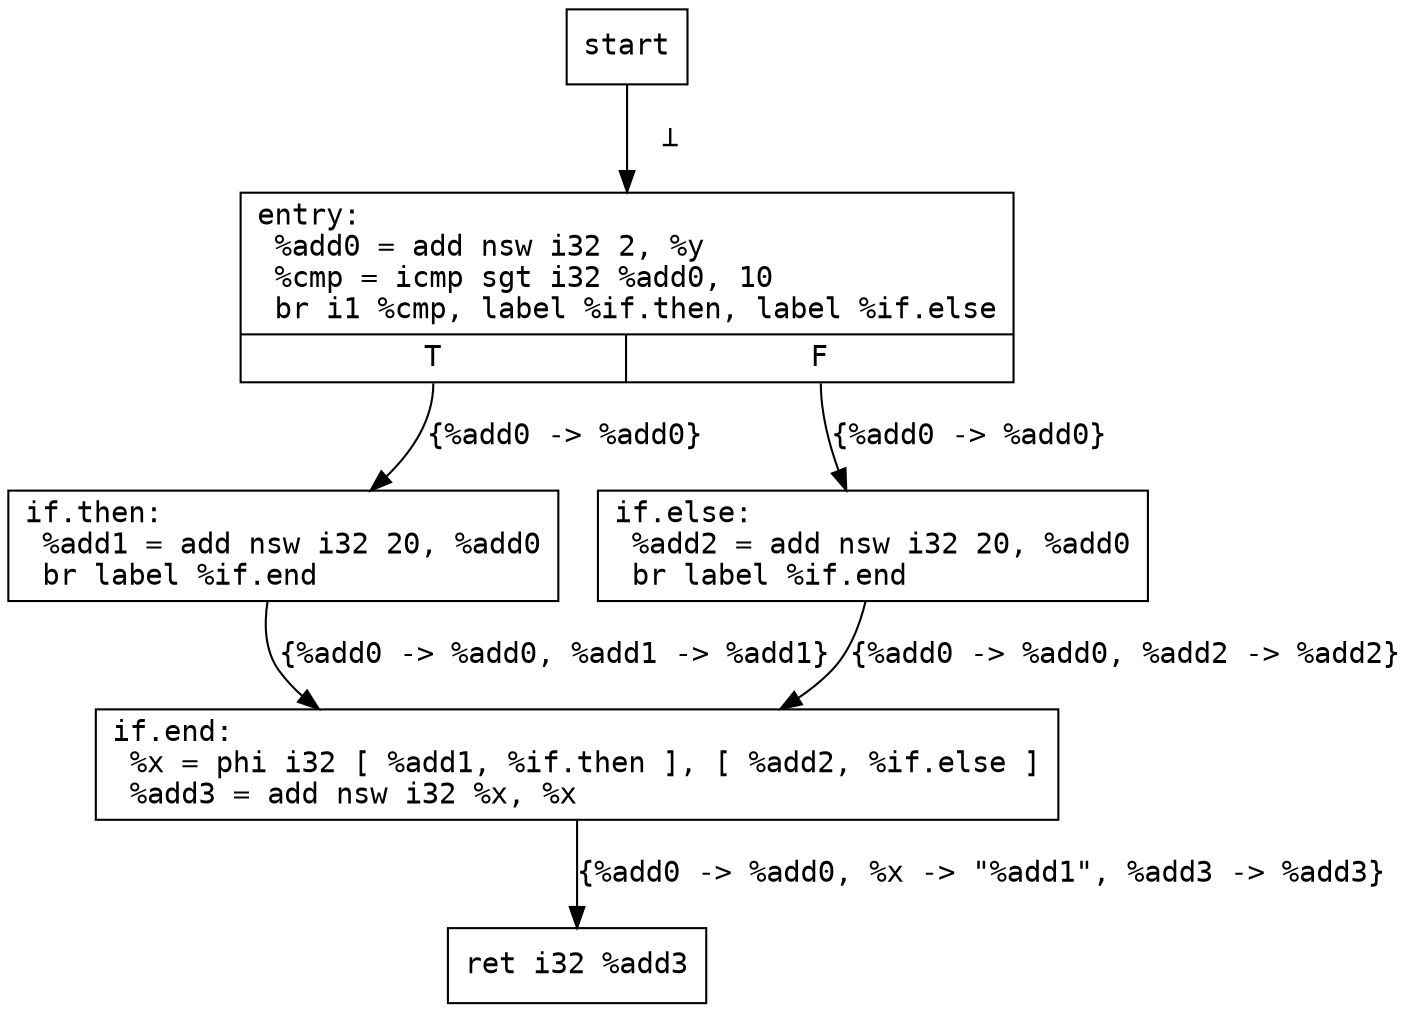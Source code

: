digraph canDoCSEBranch {
	node [shape=record,fontname="Courier"];
	edge [fontname="Courier"];

	start;
	Node0x2da78b0 [shape=record,label="{entry:\l  %add0 = add nsw i32 2, %y\l  %cmp = icmp sgt i32 %add0, 10\l  br i1 %cmp, label %if.then, label %if.else\l|{<s0>T|<s1>F}}"];

	start -> Node0x2da78b0[label="  &#8869;"];
	
	
	Node0x2da78b0:s0 -> Node0x2da7910[label="{%add0 -> %add0}"];
	
	Node0x2da78b0:s1 -> Node0x2da7970[label="{%add0 -> %add0}"];
	
	Node0x2da7910 [shape=record,label="{if.then:                                          \l  %add1 = add nsw i32 20, %add0\l  br label %if.end\l}"];
	
	Node0x2da7910 -> Node0x2da79d0[label="{%add0 -> %add0, %add1 -> %add1}"];
	
	Node0x2da7970 [shape=record,label="{if.else:                                          \l  %add2 = add nsw i32 20, %add0\l  br label %if.end\l}"];
	
	Node0x2da7970 -> Node0x2da79d0[label="{%add0 -> %add0, %add2 -> %add2}"];
	
	Node0x2da79d0 [shape=record,label="{if.end:                                           \l  %x = phi i32 [ %add1, %if.then ], [ %add2, %if.else ]\l  %add3 = add nsw i32 %x, %x\l}"];

	end[label="ret i32 %add3"]
	Node0x2da79d0 -> end[label="{%add0 -> %add0, %x -> \"%add1\", %add3 -> %add3}"];
	
	
}
